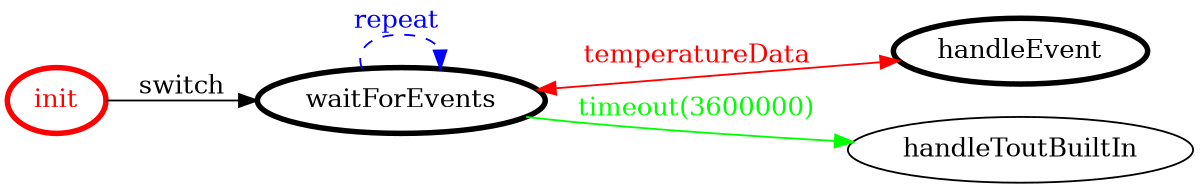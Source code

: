 /*
*
* A GraphViz DOT FSM description 
* Please use a GraphViz visualizer (like http://www.webgraphviz.com)
*  
*/

digraph finite_state_machine {
	rankdir=LR
	size="8,5"
	
	init [ color = red ][ fontcolor = red ][ penwidth = 3 ]
	waitForEvents [ color = black ][ fontcolor = black ][ penwidth = 3 ]
	handleEvent [ color = black ][ fontcolor = black ][ penwidth = 3 ]
	
	init -> waitForEvents [ label = "switch" ][ color = black ][ fontcolor = black ]
	waitForEvents -> handleEvent [ label = "temperatureData" ][ color = red ][ fontcolor = red ][ dir = both ]
	waitForEvents -> handleToutBuiltIn [ label = "timeout(3600000)" ][ color = green ][ fontcolor = green ]
	waitForEvents -> waitForEvents [ label = "repeat "][ style = dashed ][ color = blue ][ fontcolor = blue ]
}

